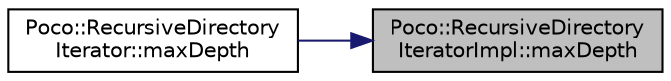 digraph "Poco::RecursiveDirectoryIteratorImpl::maxDepth"
{
 // LATEX_PDF_SIZE
  edge [fontname="Helvetica",fontsize="10",labelfontname="Helvetica",labelfontsize="10"];
  node [fontname="Helvetica",fontsize="10",shape=record];
  rankdir="RL";
  Node1 [label="Poco::RecursiveDirectory\lIteratorImpl::maxDepth",height=0.2,width=0.4,color="black", fillcolor="grey75", style="filled", fontcolor="black",tooltip=" "];
  Node1 -> Node2 [dir="back",color="midnightblue",fontsize="10",style="solid",fontname="Helvetica"];
  Node2 [label="Poco::RecursiveDirectory\lIterator::maxDepth",height=0.2,width=0.4,color="black", fillcolor="white", style="filled",URL="$classPoco_1_1RecursiveDirectoryIterator.html#ad93e0e0fd039ca52b6521b451a751d4d",tooltip="Max depth of recursion (counting from 1)."];
}
